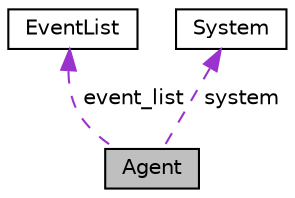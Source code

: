 digraph "Agent"
{
 // LATEX_PDF_SIZE
  edge [fontname="Helvetica",fontsize="10",labelfontname="Helvetica",labelfontsize="10"];
  node [fontname="Helvetica",fontsize="10",shape=record];
  Node1 [label="Agent",height=0.2,width=0.4,color="black", fillcolor="grey75", style="filled", fontcolor="black",tooltip="Clase que representa a un agente en la simulación."];
  Node2 -> Node1 [dir="back",color="darkorchid3",fontsize="10",style="dashed",label=" event_list" ,fontname="Helvetica"];
  Node2 [label="EventList",height=0.2,width=0.4,color="black", fillcolor="white", style="filled",URL="$d2/de0/classEventList.html",tooltip="Clase que representa la lista de eventos de la simulación."];
  Node3 -> Node1 [dir="back",color="darkorchid3",fontsize="10",style="dashed",label=" system" ,fontname="Helvetica"];
  Node3 [label="System",height=0.2,width=0.4,color="black", fillcolor="white", style="filled",URL="$dd/d2d/classSystem.html",tooltip="Clase que representa al sistema de la simulación."];
}
